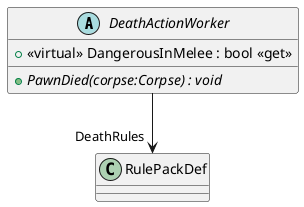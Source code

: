 @startuml
abstract class DeathActionWorker {
    + <<virtual>> DangerousInMelee : bool <<get>>
    + {abstract} PawnDied(corpse:Corpse) : void
}
DeathActionWorker --> "DeathRules" RulePackDef
@enduml
